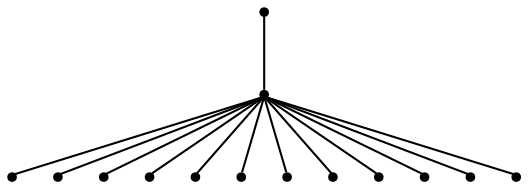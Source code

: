 graph {
  node [shape=point,comment="{\"directed\":false,\"doi\":\"10.1007/978-3-319-27261-0_26\",\"figure\":\"3\"}"]

  v0 [pos="1134.2494665136655,375.53086040423017"]
  v1 [pos="1001.454340060578,375.53086040423017"]
  v2 [pos="935.0604013738432,242.74054082503739"]
  v3 [pos="868.664427857742,375.53086040423017"]
  v4 [pos="1333.439485479753,375.53086040423017"]
  v5 [pos="1067.8523802002544,375.53086040423017"]
  v6 [pos="1200.6454400297666,375.53086040423017"]
  v7 [pos="735.8672347810794,375.53086040423017"]
  v8 [pos="802.2663559238567,375.53086040423017"]
  v9 [pos="935.0604013738432,375.53086040423017"]
  v10 [pos="669.4702120560862,375.53086040423017"]
  v11 [pos="536.678201435466,375.53086040423017"]
  v12 [pos="1267.0446247609618,375.53086040423017"]
  v13 [pos="603.0762733693513,375.53086040423017"]

  v2 -- v13 [id="-3",pos="935.0604013738432,242.74054082503739 603.0762733693513,375.53086040423017 603.0762733693513,375.53086040423017 603.0762733693513,375.53086040423017"]
  v2 -- v7 [id="-4",pos="935.0604013738432,242.74054082503739 735.8672347810794,375.53086040423017 735.8672347810794,375.53086040423017 735.8672347810794,375.53086040423017"]
  v2 -- v6 [id="-5",pos="935.0604013738432,242.74054082503739 1200.6454400297666,375.53086040423017 1200.6454400297666,375.53086040423017 1200.6454400297666,375.53086040423017"]
  v2 -- v5 [id="-6",pos="935.0604013738432,242.74054082503739 1067.8523802002544,375.53086040423017 1067.8523802002544,375.53086040423017 1067.8523802002544,375.53086040423017"]
  v2 -- v4 [id="-7",pos="935.0604013738432,242.74054082503739 1333.439485479753,375.53086040423017 1333.439485479753,375.53086040423017 1333.439485479753,375.53086040423017"]
  v2 -- v0 [id="-8",pos="935.0604013738432,242.74054082503739 1134.2494665136655,375.53086040423017 1134.2494665136655,375.53086040423017 1134.2494665136655,375.53086040423017"]
  v2 -- v3 [id="-9",pos="935.0604013738432,242.74054082503739 868.664427857742,375.53086040423017 868.664427857742,375.53086040423017 868.664427857742,375.53086040423017"]
  v1 -- v2 [id="-10",pos="1001.454340060578,375.53086040423017 935.0604013738432,242.74054082503739 935.0604013738432,242.74054082503739 935.0604013738432,242.74054082503739"]
  v2 -- v8 [id="-12",pos="935.0604013738432,242.74054082503739 802.2663559238567,375.53086040423017 802.2663559238567,375.53086040423017 802.2663559238567,375.53086040423017"]
  v2 -- v9 [id="-13",pos="935.0604013738432,242.74054082503739 935.0604013738432,375.53086040423017 935.0604013738432,375.53086040423017 935.0604013738432,375.53086040423017"]
  v2 -- v10 [id="-14",pos="935.0604013738432,242.74054082503739 669.4702120560862,375.53086040423017 669.4702120560862,375.53086040423017 669.4702120560862,375.53086040423017"]
  v2 -- v12 [id="-15",pos="935.0604013738432,242.74054082503739 1267.0446247609618,375.53086040423017 1267.0446247609618,375.53086040423017 1267.0446247609618,375.53086040423017"]
  v2 -- v11 [id="-16",pos="935.0604013738432,242.74054082503739 536.678201435466,375.53086040423017 536.678201435466,375.53086040423017 536.678201435466,375.53086040423017"]
}